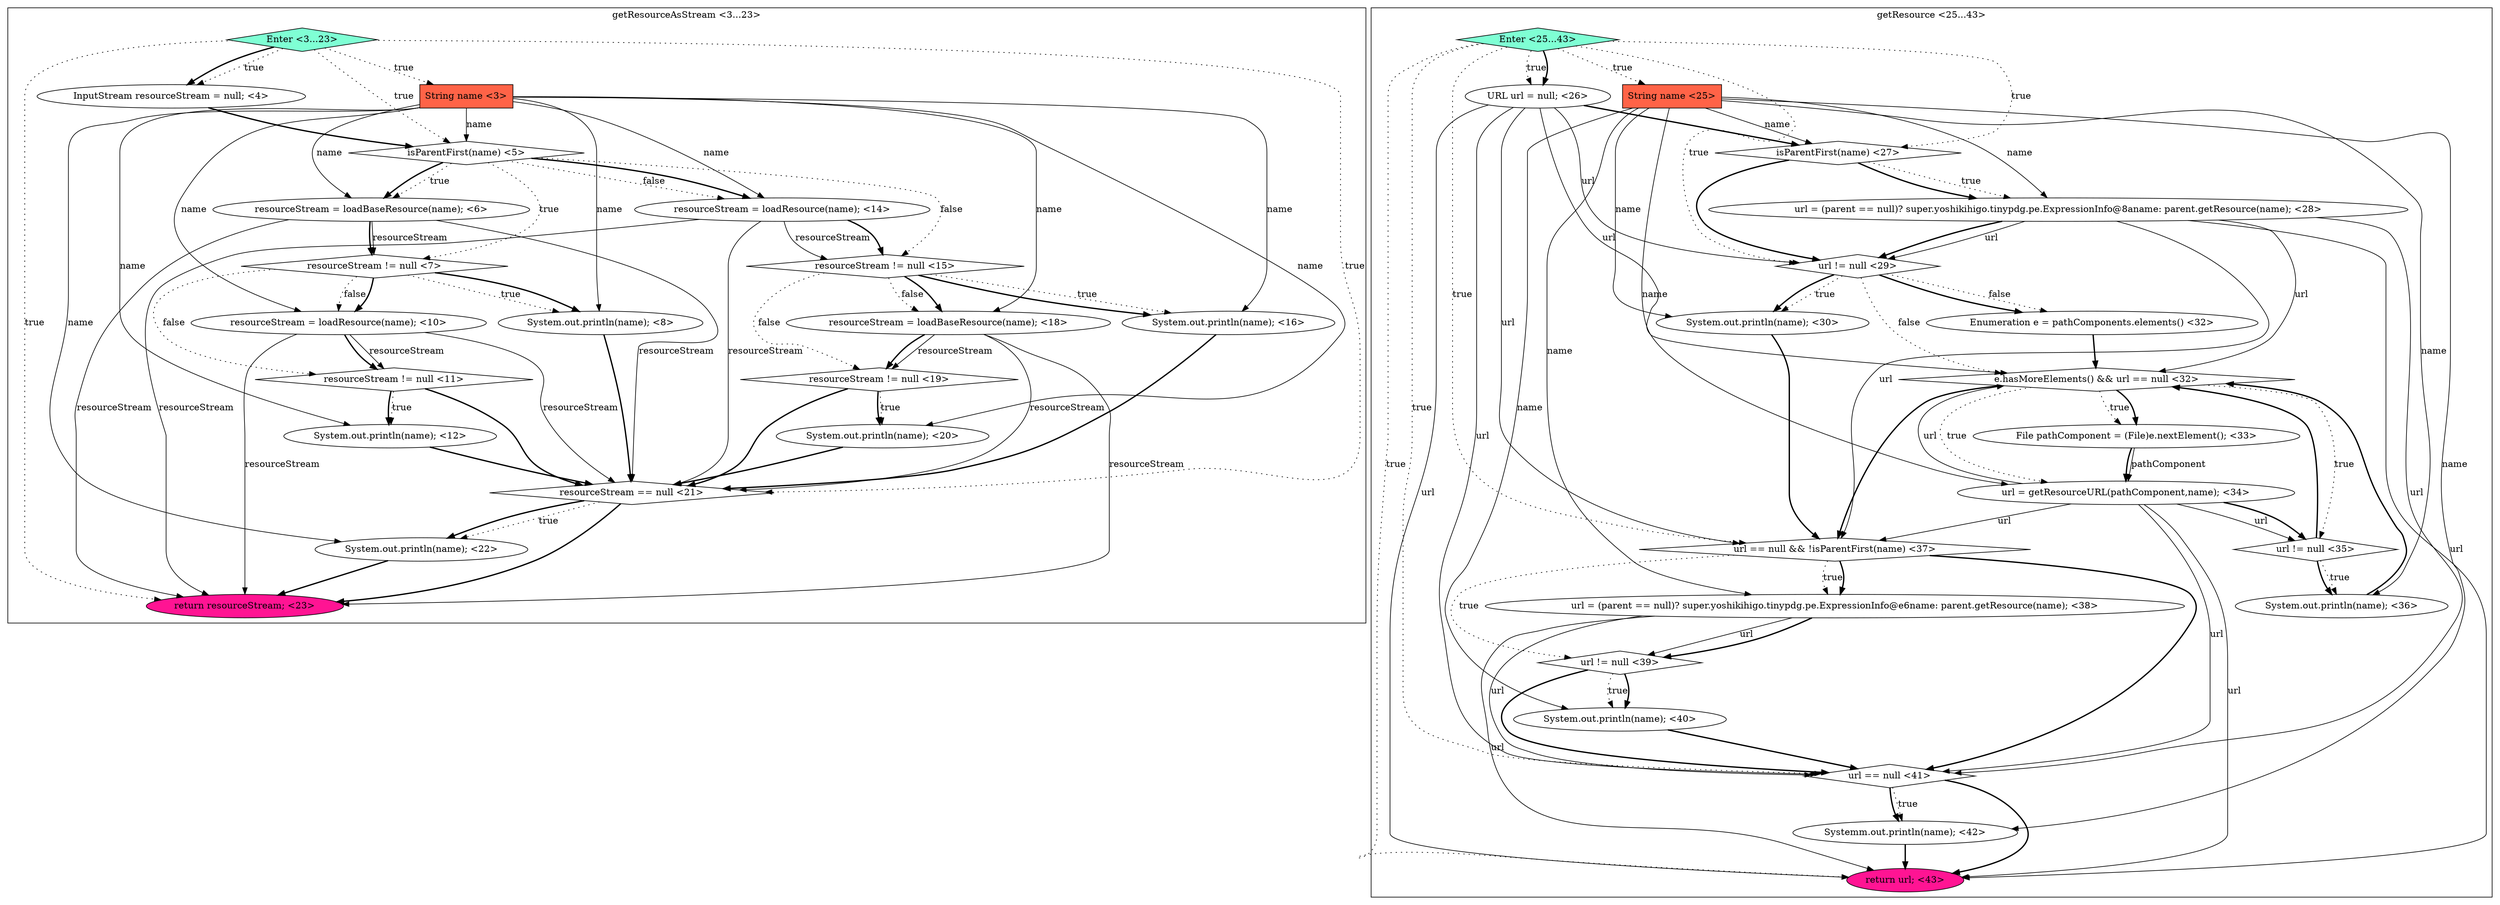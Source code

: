 digraph {
subgraph cluster0 {
label = "getResourceAsStream <3...23>";
0.11 [style = filled, label = "System.out.println(name); <16>", fillcolor = white, shape = ellipse];
0.18 [style = filled, label = "Enter <3...23>", fillcolor = aquamarine, shape = diamond];
0.2 [style = filled, label = "isParentFirst(name) <5>", fillcolor = white, shape = diamond];
0.16 [style = filled, label = "System.out.println(name); <22>", fillcolor = white, shape = ellipse];
0.5 [style = filled, label = "System.out.println(name); <8>", fillcolor = white, shape = ellipse];
0.6 [style = filled, label = "resourceStream = loadResource(name); <10>", fillcolor = white, shape = ellipse];
0.13 [style = filled, label = "resourceStream != null <19>", fillcolor = white, shape = diamond];
0.10 [style = filled, label = "resourceStream != null <15>", fillcolor = white, shape = diamond];
0.8 [style = filled, label = "System.out.println(name); <12>", fillcolor = white, shape = ellipse];
0.14 [style = filled, label = "System.out.println(name); <20>", fillcolor = white, shape = ellipse];
0.17 [style = filled, label = "return resourceStream; <23>", fillcolor = deeppink, shape = ellipse];
0.12 [style = filled, label = "resourceStream = loadBaseResource(name); <18>", fillcolor = white, shape = ellipse];
0.9 [style = filled, label = "resourceStream = loadResource(name); <14>", fillcolor = white, shape = ellipse];
0.0 [style = filled, label = "String name <3>", fillcolor = tomato, shape = box];
0.4 [style = filled, label = "resourceStream != null <7>", fillcolor = white, shape = diamond];
0.7 [style = filled, label = "resourceStream != null <11>", fillcolor = white, shape = diamond];
0.1 [style = filled, label = "InputStream resourceStream = null; <4>", fillcolor = white, shape = ellipse];
0.15 [style = filled, label = "resourceStream == null <21>", fillcolor = white, shape = diamond];
0.3 [style = filled, label = "resourceStream = loadBaseResource(name); <6>", fillcolor = white, shape = ellipse];
0.0 -> 0.2 [style = solid, label="name"];
0.0 -> 0.3 [style = solid, label="name"];
0.0 -> 0.5 [style = solid, label="name"];
0.0 -> 0.6 [style = solid, label="name"];
0.0 -> 0.8 [style = solid, label="name"];
0.0 -> 0.9 [style = solid, label="name"];
0.0 -> 0.11 [style = solid, label="name"];
0.0 -> 0.12 [style = solid, label="name"];
0.0 -> 0.14 [style = solid, label="name"];
0.0 -> 0.16 [style = solid, label="name"];
0.1 -> 0.2 [style = bold, label=""];
0.2 -> 0.3 [style = dotted, label="true"];
0.2 -> 0.3 [style = bold, label=""];
0.2 -> 0.4 [style = dotted, label="true"];
0.2 -> 0.9 [style = dotted, label="false"];
0.2 -> 0.9 [style = bold, label=""];
0.2 -> 0.10 [style = dotted, label="false"];
0.3 -> 0.4 [style = solid, label="resourceStream"];
0.3 -> 0.4 [style = bold, label=""];
0.3 -> 0.15 [style = solid, label="resourceStream"];
0.3 -> 0.17 [style = solid, label="resourceStream"];
0.4 -> 0.5 [style = dotted, label="true"];
0.4 -> 0.5 [style = bold, label=""];
0.4 -> 0.6 [style = dotted, label="false"];
0.4 -> 0.6 [style = bold, label=""];
0.4 -> 0.7 [style = dotted, label="false"];
0.5 -> 0.15 [style = bold, label=""];
0.6 -> 0.7 [style = solid, label="resourceStream"];
0.6 -> 0.7 [style = bold, label=""];
0.6 -> 0.15 [style = solid, label="resourceStream"];
0.6 -> 0.17 [style = solid, label="resourceStream"];
0.7 -> 0.8 [style = dotted, label="true"];
0.7 -> 0.8 [style = bold, label=""];
0.7 -> 0.15 [style = bold, label=""];
0.8 -> 0.15 [style = bold, label=""];
0.9 -> 0.10 [style = solid, label="resourceStream"];
0.9 -> 0.10 [style = bold, label=""];
0.9 -> 0.15 [style = solid, label="resourceStream"];
0.9 -> 0.17 [style = solid, label="resourceStream"];
0.10 -> 0.11 [style = dotted, label="true"];
0.10 -> 0.11 [style = bold, label=""];
0.10 -> 0.12 [style = dotted, label="false"];
0.10 -> 0.12 [style = bold, label=""];
0.10 -> 0.13 [style = dotted, label="false"];
0.11 -> 0.15 [style = bold, label=""];
0.12 -> 0.13 [style = solid, label="resourceStream"];
0.12 -> 0.13 [style = bold, label=""];
0.12 -> 0.15 [style = solid, label="resourceStream"];
0.12 -> 0.17 [style = solid, label="resourceStream"];
0.13 -> 0.14 [style = dotted, label="true"];
0.13 -> 0.14 [style = bold, label=""];
0.13 -> 0.15 [style = bold, label=""];
0.14 -> 0.15 [style = bold, label=""];
0.15 -> 0.16 [style = dotted, label="true"];
0.15 -> 0.16 [style = bold, label=""];
0.15 -> 0.17 [style = bold, label=""];
0.16 -> 0.17 [style = bold, label=""];
0.18 -> 0.0 [style = dotted, label="true"];
0.18 -> 0.1 [style = dotted, label="true"];
0.18 -> 0.1 [style = bold, label=""];
0.18 -> 0.2 [style = dotted, label="true"];
0.18 -> 0.15 [style = dotted, label="true"];
0.18 -> 0.17 [style = dotted, label="true"];
}
subgraph cluster1 {
label = "getResource <25...43>";
1.1 [style = filled, label = "URL url = null; <26>", fillcolor = white, shape = ellipse];
1.16 [style = filled, label = "url == null <41>", fillcolor = white, shape = diamond];
1.7 [style = filled, label = "e.hasMoreElements() && url == null <32>", fillcolor = white, shape = diamond];
1.3 [style = filled, label = "url = (parent == null)? super.yoshikihigo.tinypdg.pe.ExpressionInfo@8aname: parent.getResource(name); <28>", fillcolor = white, shape = ellipse];
1.15 [style = filled, label = "System.out.println(name); <40>", fillcolor = white, shape = ellipse];
1.8 [style = filled, label = "File pathComponent = (File)e.nextElement(); <33>", fillcolor = white, shape = ellipse];
1.18 [style = filled, label = "return url; <43>", fillcolor = deeppink, shape = ellipse];
1.9 [style = filled, label = "url = getResourceURL(pathComponent,name); <34>", fillcolor = white, shape = ellipse];
1.11 [style = filled, label = "System.out.println(name); <36>", fillcolor = white, shape = ellipse];
1.17 [style = filled, label = "Systemm.out.println(name); <42>", fillcolor = white, shape = ellipse];
1.10 [style = filled, label = "url != null <35>", fillcolor = white, shape = diamond];
1.2 [style = filled, label = "isParentFirst(name) <27>", fillcolor = white, shape = diamond];
1.19 [style = filled, label = "Enter <25...43>", fillcolor = aquamarine, shape = diamond];
1.14 [style = filled, label = "url != null <39>", fillcolor = white, shape = diamond];
1.12 [style = filled, label = "url == null && !isParentFirst(name) <37>", fillcolor = white, shape = diamond];
1.4 [style = filled, label = "url != null <29>", fillcolor = white, shape = diamond];
1.6 [style = filled, label = "Enumeration e = pathComponents.elements() <32>", fillcolor = white, shape = ellipse];
1.5 [style = filled, label = "System.out.println(name); <30>", fillcolor = white, shape = ellipse];
1.13 [style = filled, label = "url = (parent == null)? super.yoshikihigo.tinypdg.pe.ExpressionInfo@e6name: parent.getResource(name); <38>", fillcolor = white, shape = ellipse];
1.0 [style = filled, label = "String name <25>", fillcolor = tomato, shape = box];
1.0 -> 1.2 [style = solid, label="name"];
1.0 -> 1.3 [style = solid, label="name"];
1.0 -> 1.5 [style = solid, label="name"];
1.0 -> 1.9 [style = solid, label="name"];
1.0 -> 1.11 [style = solid, label="name"];
1.0 -> 1.13 [style = solid, label="name"];
1.0 -> 1.15 [style = solid, label="name"];
1.0 -> 1.17 [style = solid, label="name"];
1.1 -> 1.2 [style = bold, label=""];
1.1 -> 1.4 [style = solid, label="url"];
1.1 -> 1.7 [style = solid, label="url"];
1.1 -> 1.12 [style = solid, label="url"];
1.1 -> 1.16 [style = solid, label="url"];
1.1 -> 1.18 [style = solid, label="url"];
1.2 -> 1.3 [style = dotted, label="true"];
1.2 -> 1.3 [style = bold, label=""];
1.2 -> 1.4 [style = bold, label=""];
1.3 -> 1.4 [style = solid, label="url"];
1.3 -> 1.4 [style = bold, label=""];
1.3 -> 1.7 [style = solid, label="url"];
1.3 -> 1.12 [style = solid, label="url"];
1.3 -> 1.16 [style = solid, label="url"];
1.3 -> 1.18 [style = solid, label="url"];
1.4 -> 1.5 [style = dotted, label="true"];
1.4 -> 1.5 [style = bold, label=""];
1.4 -> 1.6 [style = dotted, label="false"];
1.4 -> 1.6 [style = bold, label=""];
1.4 -> 1.7 [style = dotted, label="false"];
1.5 -> 1.12 [style = bold, label=""];
1.6 -> 1.7 [style = bold, label=""];
1.7 -> 1.8 [style = dotted, label="true"];
1.7 -> 1.8 [style = bold, label=""];
1.7 -> 1.9 [style = dotted, label="true"];
1.7 -> 1.10 [style = dotted, label="true"];
1.7 -> 1.12 [style = bold, label=""];
1.8 -> 1.9 [style = solid, label="pathComponent"];
1.8 -> 1.9 [style = bold, label=""];
1.9 -> 1.7 [style = solid, label="url"];
1.9 -> 1.10 [style = solid, label="url"];
1.9 -> 1.10 [style = bold, label=""];
1.9 -> 1.12 [style = solid, label="url"];
1.9 -> 1.16 [style = solid, label="url"];
1.9 -> 1.18 [style = solid, label="url"];
1.10 -> 1.7 [style = bold, label=""];
1.10 -> 1.11 [style = dotted, label="true"];
1.10 -> 1.11 [style = bold, label=""];
1.11 -> 1.7 [style = bold, label=""];
1.12 -> 1.13 [style = dotted, label="true"];
1.12 -> 1.13 [style = bold, label=""];
1.12 -> 1.14 [style = dotted, label="true"];
1.12 -> 1.16 [style = bold, label=""];
1.13 -> 1.14 [style = solid, label="url"];
1.13 -> 1.14 [style = bold, label=""];
1.13 -> 1.16 [style = solid, label="url"];
1.13 -> 1.18 [style = solid, label="url"];
1.14 -> 1.15 [style = dotted, label="true"];
1.14 -> 1.15 [style = bold, label=""];
1.14 -> 1.16 [style = bold, label=""];
1.15 -> 1.16 [style = bold, label=""];
1.16 -> 1.17 [style = dotted, label="true"];
1.16 -> 1.17 [style = bold, label=""];
1.16 -> 1.18 [style = bold, label=""];
1.17 -> 1.18 [style = bold, label=""];
1.19 -> 1.0 [style = dotted, label="true"];
1.19 -> 1.1 [style = dotted, label="true"];
1.19 -> 1.1 [style = bold, label=""];
1.19 -> 1.2 [style = dotted, label="true"];
1.19 -> 1.4 [style = dotted, label="true"];
1.19 -> 1.12 [style = dotted, label="true"];
1.19 -> 1.16 [style = dotted, label="true"];
1.19 -> 1.18 [style = dotted, label="true"];
}
}